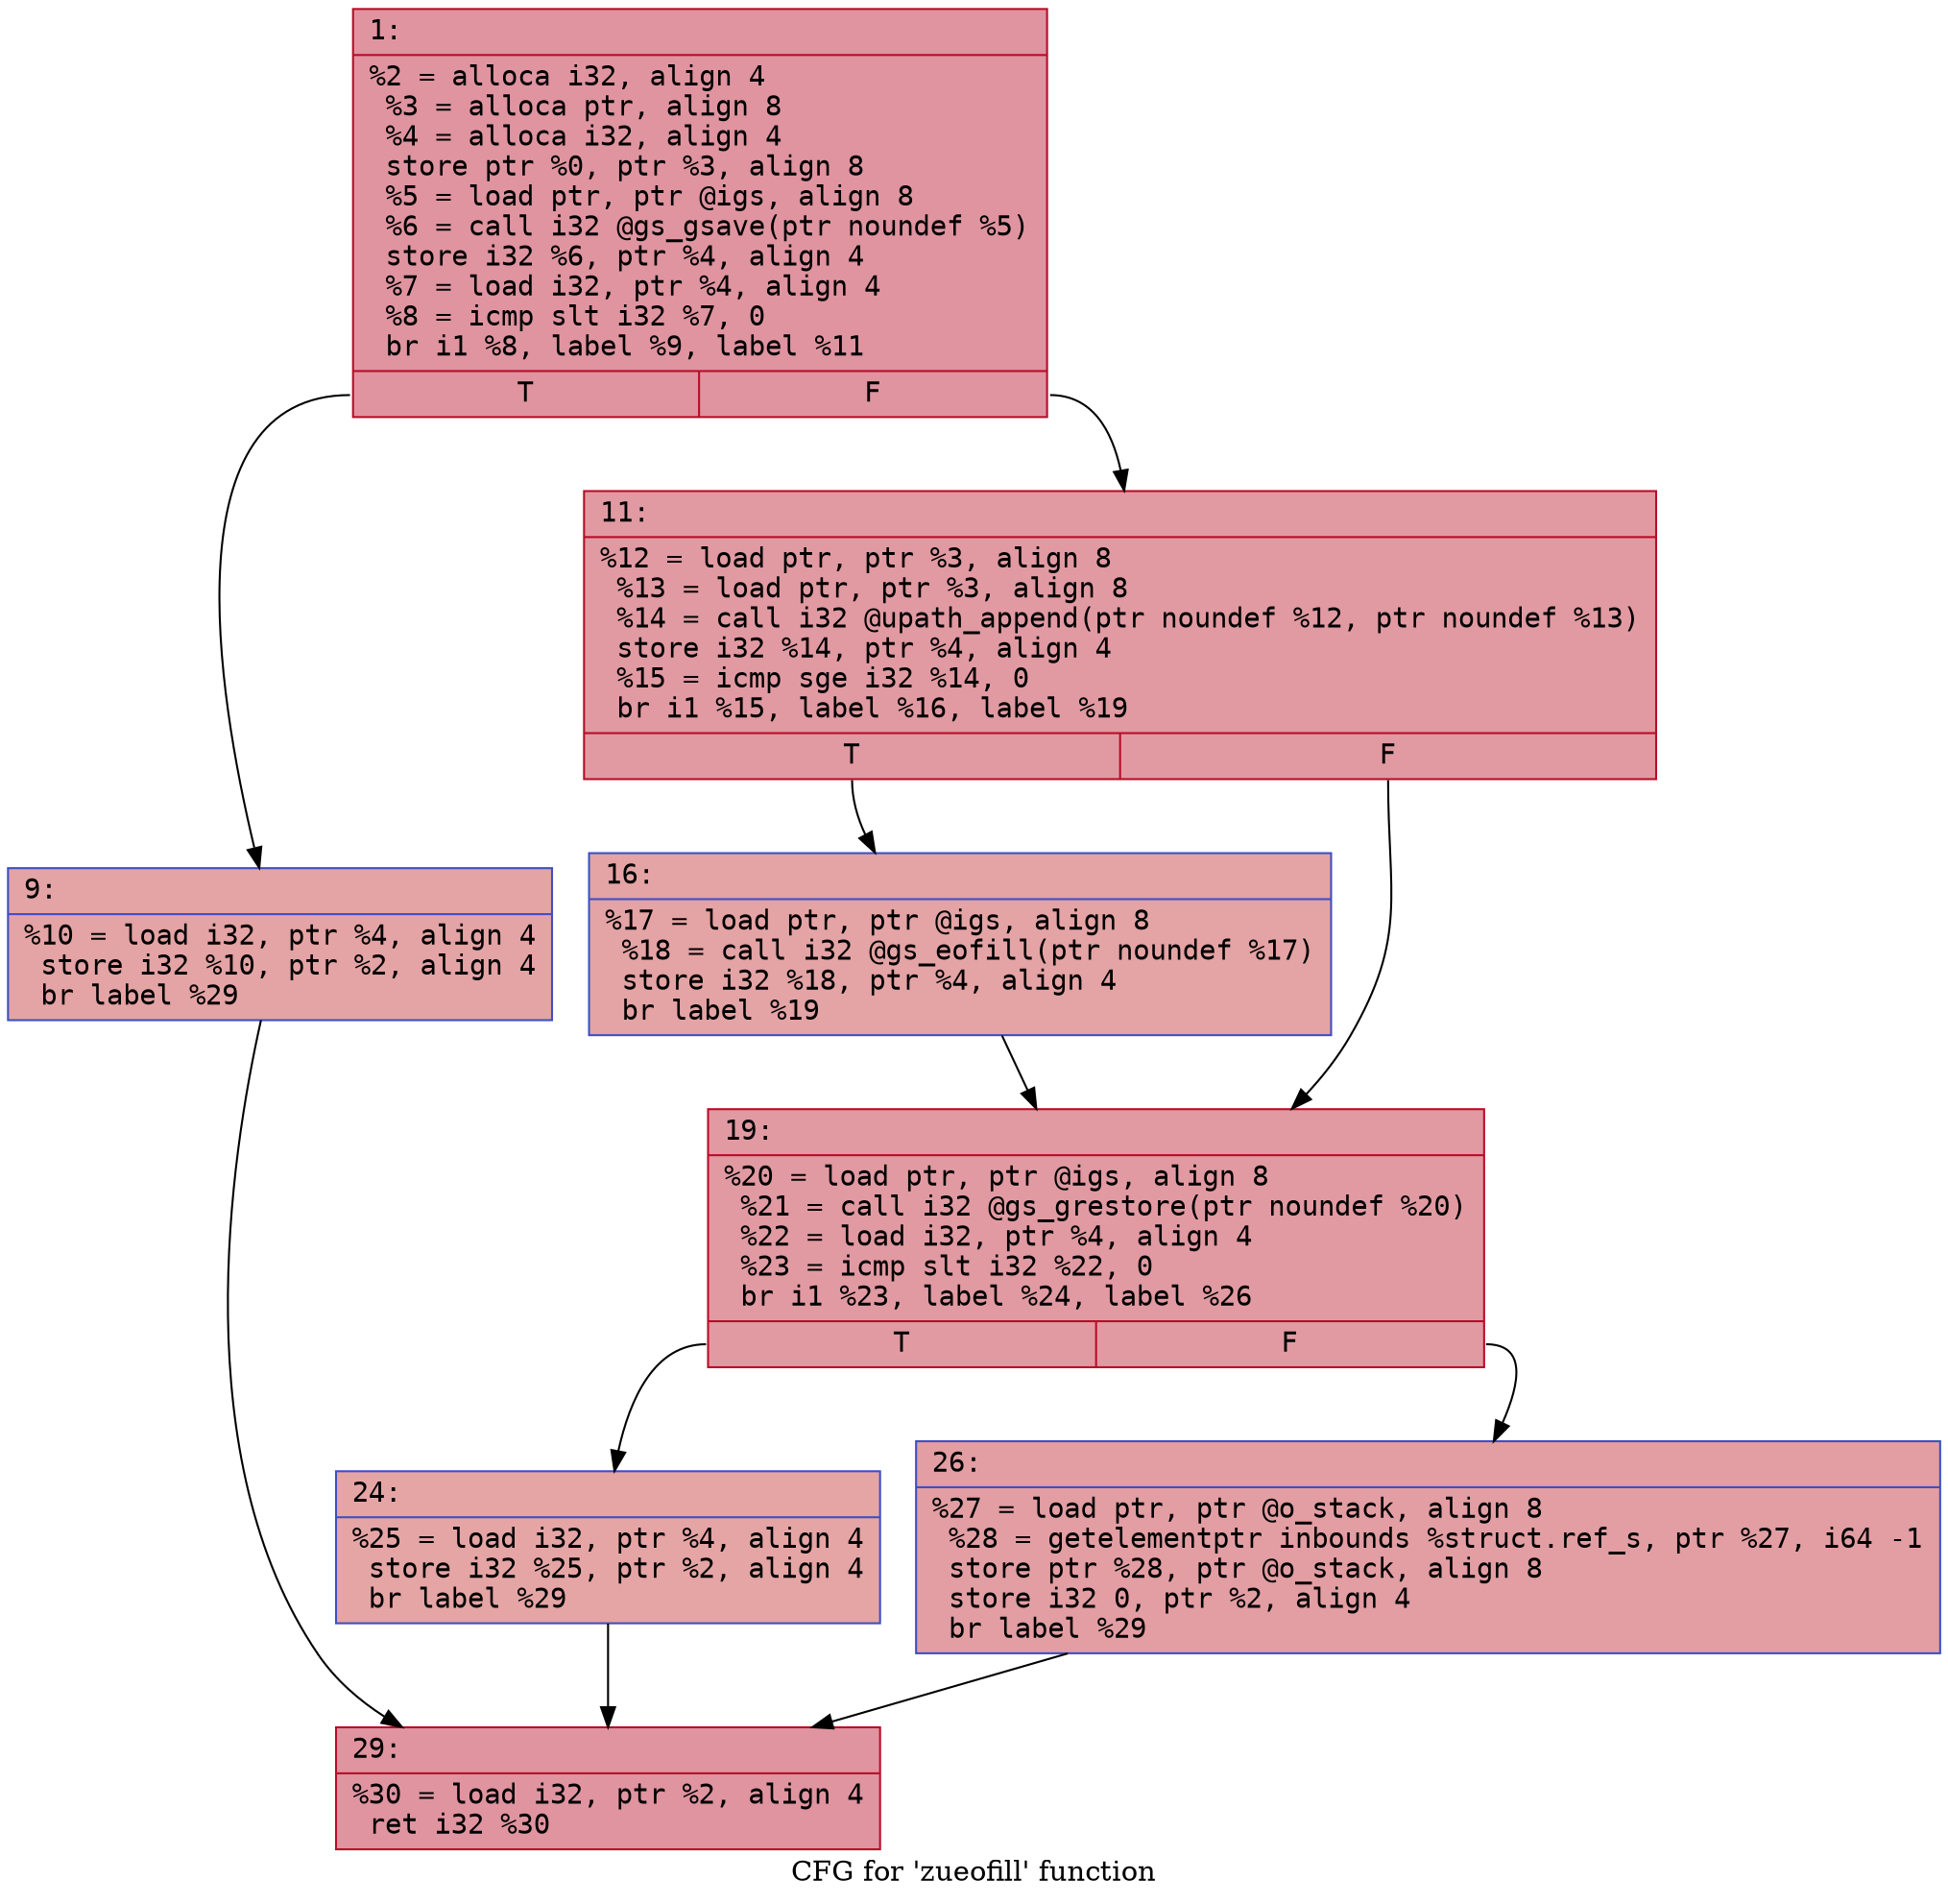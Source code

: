 digraph "CFG for 'zueofill' function" {
	label="CFG for 'zueofill' function";

	Node0x600003a86990 [shape=record,color="#b70d28ff", style=filled, fillcolor="#b70d2870" fontname="Courier",label="{1:\l|  %2 = alloca i32, align 4\l  %3 = alloca ptr, align 8\l  %4 = alloca i32, align 4\l  store ptr %0, ptr %3, align 8\l  %5 = load ptr, ptr @igs, align 8\l  %6 = call i32 @gs_gsave(ptr noundef %5)\l  store i32 %6, ptr %4, align 4\l  %7 = load i32, ptr %4, align 4\l  %8 = icmp slt i32 %7, 0\l  br i1 %8, label %9, label %11\l|{<s0>T|<s1>F}}"];
	Node0x600003a86990:s0 -> Node0x600003a869e0[tooltip="1 -> 9\nProbability 37.50%" ];
	Node0x600003a86990:s1 -> Node0x600003a86a30[tooltip="1 -> 11\nProbability 62.50%" ];
	Node0x600003a869e0 [shape=record,color="#3d50c3ff", style=filled, fillcolor="#c32e3170" fontname="Courier",label="{9:\l|  %10 = load i32, ptr %4, align 4\l  store i32 %10, ptr %2, align 4\l  br label %29\l}"];
	Node0x600003a869e0 -> Node0x600003a86bc0[tooltip="9 -> 29\nProbability 100.00%" ];
	Node0x600003a86a30 [shape=record,color="#b70d28ff", style=filled, fillcolor="#bb1b2c70" fontname="Courier",label="{11:\l|  %12 = load ptr, ptr %3, align 8\l  %13 = load ptr, ptr %3, align 8\l  %14 = call i32 @upath_append(ptr noundef %12, ptr noundef %13)\l  store i32 %14, ptr %4, align 4\l  %15 = icmp sge i32 %14, 0\l  br i1 %15, label %16, label %19\l|{<s0>T|<s1>F}}"];
	Node0x600003a86a30:s0 -> Node0x600003a86a80[tooltip="11 -> 16\nProbability 50.00%" ];
	Node0x600003a86a30:s1 -> Node0x600003a86ad0[tooltip="11 -> 19\nProbability 50.00%" ];
	Node0x600003a86a80 [shape=record,color="#3d50c3ff", style=filled, fillcolor="#c32e3170" fontname="Courier",label="{16:\l|  %17 = load ptr, ptr @igs, align 8\l  %18 = call i32 @gs_eofill(ptr noundef %17)\l  store i32 %18, ptr %4, align 4\l  br label %19\l}"];
	Node0x600003a86a80 -> Node0x600003a86ad0[tooltip="16 -> 19\nProbability 100.00%" ];
	Node0x600003a86ad0 [shape=record,color="#b70d28ff", style=filled, fillcolor="#bb1b2c70" fontname="Courier",label="{19:\l|  %20 = load ptr, ptr @igs, align 8\l  %21 = call i32 @gs_grestore(ptr noundef %20)\l  %22 = load i32, ptr %4, align 4\l  %23 = icmp slt i32 %22, 0\l  br i1 %23, label %24, label %26\l|{<s0>T|<s1>F}}"];
	Node0x600003a86ad0:s0 -> Node0x600003a86b20[tooltip="19 -> 24\nProbability 37.50%" ];
	Node0x600003a86ad0:s1 -> Node0x600003a86b70[tooltip="19 -> 26\nProbability 62.50%" ];
	Node0x600003a86b20 [shape=record,color="#3d50c3ff", style=filled, fillcolor="#c5333470" fontname="Courier",label="{24:\l|  %25 = load i32, ptr %4, align 4\l  store i32 %25, ptr %2, align 4\l  br label %29\l}"];
	Node0x600003a86b20 -> Node0x600003a86bc0[tooltip="24 -> 29\nProbability 100.00%" ];
	Node0x600003a86b70 [shape=record,color="#3d50c3ff", style=filled, fillcolor="#be242e70" fontname="Courier",label="{26:\l|  %27 = load ptr, ptr @o_stack, align 8\l  %28 = getelementptr inbounds %struct.ref_s, ptr %27, i64 -1\l  store ptr %28, ptr @o_stack, align 8\l  store i32 0, ptr %2, align 4\l  br label %29\l}"];
	Node0x600003a86b70 -> Node0x600003a86bc0[tooltip="26 -> 29\nProbability 100.00%" ];
	Node0x600003a86bc0 [shape=record,color="#b70d28ff", style=filled, fillcolor="#b70d2870" fontname="Courier",label="{29:\l|  %30 = load i32, ptr %2, align 4\l  ret i32 %30\l}"];
}
